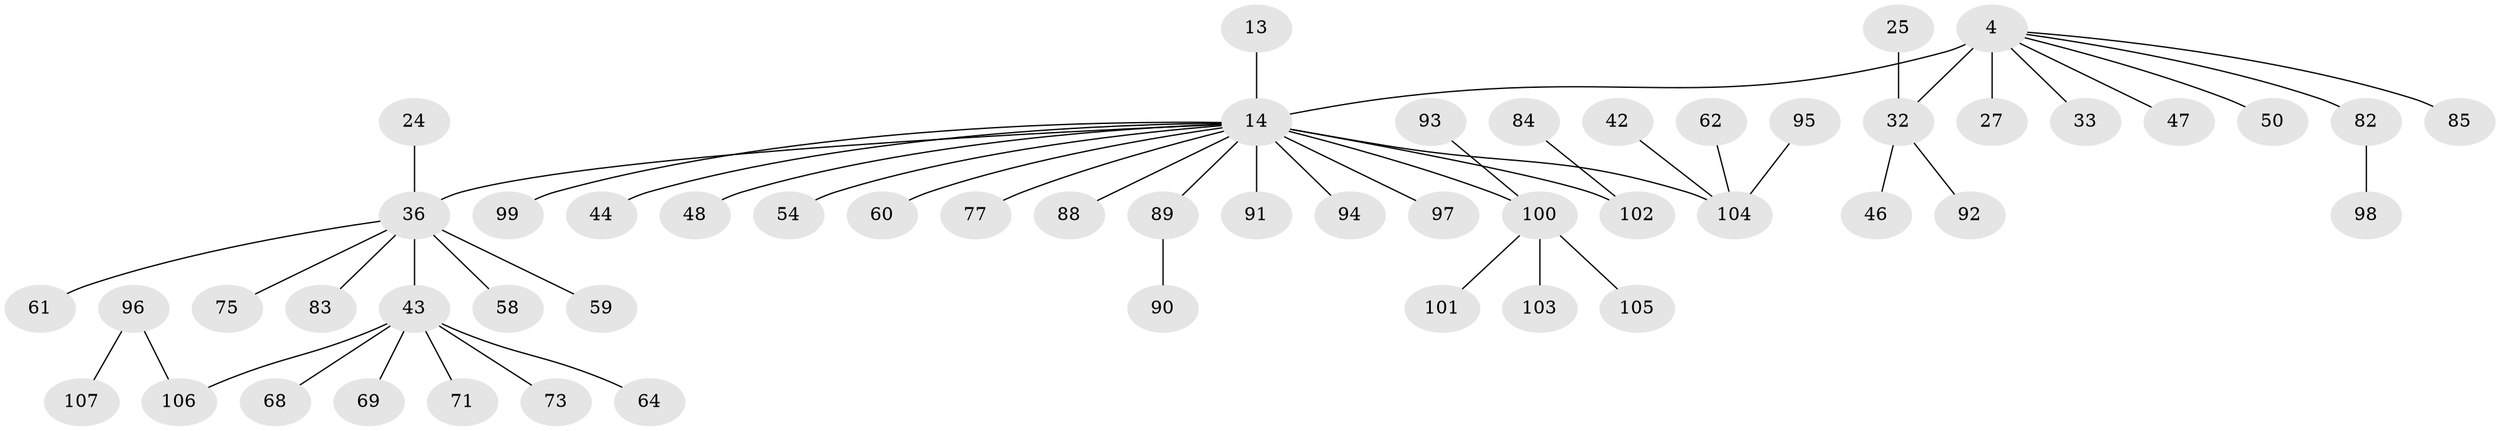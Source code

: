 // original degree distribution, {7: 0.018691588785046728, 12: 0.009345794392523364, 2: 0.14953271028037382, 11: 0.018691588785046728, 4: 0.06542056074766354, 6: 0.009345794392523364, 3: 0.08411214953271028, 1: 0.616822429906542, 5: 0.028037383177570093}
// Generated by graph-tools (version 1.1) at 2025/51/03/04/25 21:51:31]
// undirected, 53 vertices, 52 edges
graph export_dot {
graph [start="1"]
  node [color=gray90,style=filled];
  4;
  13;
  14 [super="+2+12"];
  24;
  25;
  27;
  32 [super="+15"];
  33;
  36 [super="+1"];
  42;
  43 [super="+21"];
  44;
  46;
  47 [super="+23"];
  48;
  50;
  54;
  58 [super="+3"];
  59;
  60;
  61 [super="+52"];
  62 [super="+40"];
  64;
  68;
  69;
  71;
  73;
  75 [super="+72"];
  77;
  82 [super="+55+70"];
  83;
  84;
  85 [super="+80"];
  88;
  89 [super="+65"];
  90;
  91 [super="+66"];
  92;
  93;
  94;
  95;
  96 [super="+76"];
  97;
  98;
  99 [super="+56"];
  100 [super="+67+78+79+81"];
  101;
  102 [super="+74"];
  103;
  104 [super="+10+28+39+87+86"];
  105;
  106 [super="+53+63"];
  107;
  4 -- 14 [weight=3];
  4 -- 27;
  4 -- 32 [weight=2];
  4 -- 33;
  4 -- 50;
  4 -- 47;
  4 -- 82;
  4 -- 85;
  13 -- 14;
  14 -- 44;
  14 -- 48;
  14 -- 54;
  14 -- 60;
  14 -- 94;
  14 -- 36;
  14 -- 97;
  14 -- 77;
  14 -- 88;
  14 -- 89;
  14 -- 102;
  14 -- 104 [weight=2];
  14 -- 100;
  14 -- 99;
  14 -- 91;
  24 -- 36;
  25 -- 32;
  32 -- 92;
  32 -- 46;
  36 -- 43 [weight=2];
  36 -- 83;
  36 -- 59;
  36 -- 58;
  36 -- 61;
  36 -- 75;
  42 -- 104;
  43 -- 64;
  43 -- 68;
  43 -- 69;
  43 -- 71;
  43 -- 73;
  43 -- 106;
  62 -- 104;
  82 -- 98;
  84 -- 102;
  89 -- 90;
  93 -- 100;
  95 -- 104;
  96 -- 107;
  96 -- 106;
  100 -- 101;
  100 -- 103;
  100 -- 105;
}
